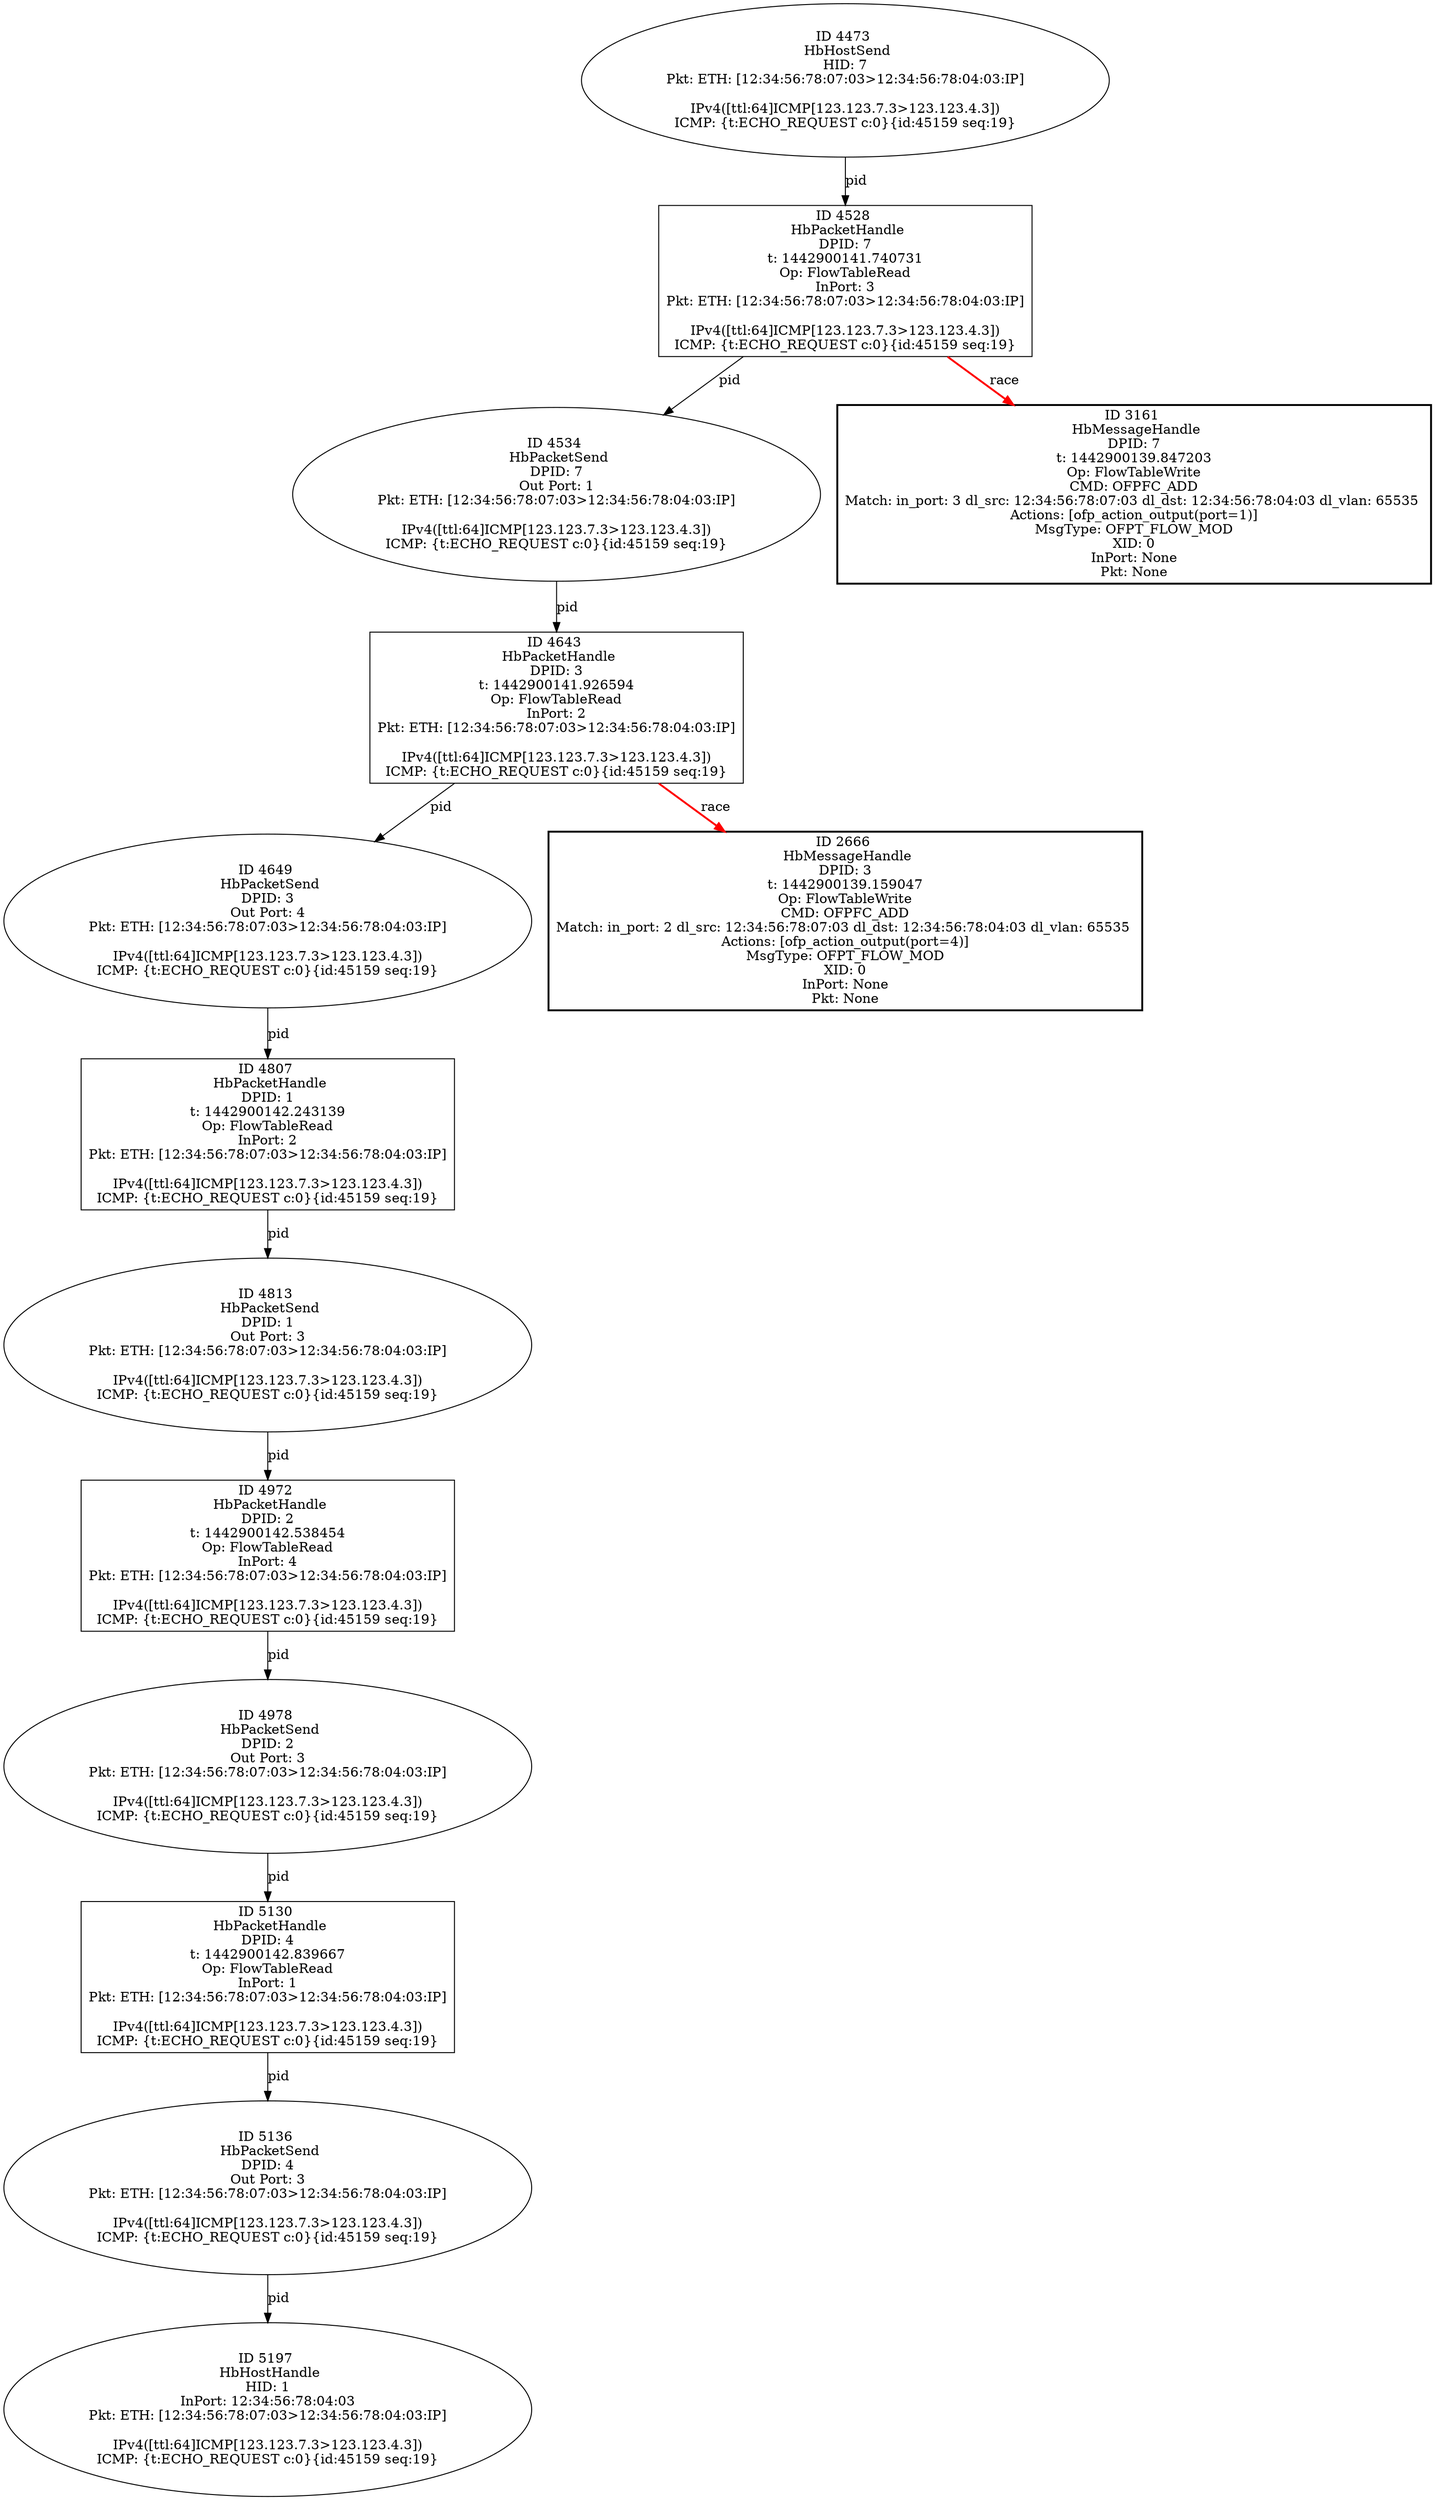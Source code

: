 strict digraph G {
5136 [shape=oval, event=<hb_events.HbPacketSend object at 0x10c0047d0>, label="ID 5136 
 HbPacketSend
DPID: 4
Out Port: 3
Pkt: ETH: [12:34:56:78:07:03>12:34:56:78:04:03:IP]

IPv4([ttl:64]ICMP[123.123.7.3>123.123.4.3])
ICMP: {t:ECHO_REQUEST c:0}{id:45159 seq:19}"];
4643 [shape=box, event=<hb_events.HbPacketHandle object at 0x10bd24910>, label="ID 4643 
 HbPacketHandle
DPID: 3
t: 1442900141.926594
Op: FlowTableRead
InPort: 2
Pkt: ETH: [12:34:56:78:07:03>12:34:56:78:04:03:IP]

IPv4([ttl:64]ICMP[123.123.7.3>123.123.4.3])
ICMP: {t:ECHO_REQUEST c:0}{id:45159 seq:19}"];
4807 [shape=box, event=<hb_events.HbPacketHandle object at 0x10bdf0810>, label="ID 4807 
 HbPacketHandle
DPID: 1
t: 1442900142.243139
Op: FlowTableRead
InPort: 2
Pkt: ETH: [12:34:56:78:07:03>12:34:56:78:04:03:IP]

IPv4([ttl:64]ICMP[123.123.7.3>123.123.4.3])
ICMP: {t:ECHO_REQUEST c:0}{id:45159 seq:19}"];
4649 [shape=oval, event=<hb_events.HbPacketSend object at 0x10bd24390>, label="ID 4649 
 HbPacketSend
DPID: 3
Out Port: 4
Pkt: ETH: [12:34:56:78:07:03>12:34:56:78:04:03:IP]

IPv4([ttl:64]ICMP[123.123.7.3>123.123.4.3])
ICMP: {t:ECHO_REQUEST c:0}{id:45159 seq:19}"];
5130 [shape=box, event=<hb_events.HbPacketHandle object at 0x10c004350>, label="ID 5130 
 HbPacketHandle
DPID: 4
t: 1442900142.839667
Op: FlowTableRead
InPort: 1
Pkt: ETH: [12:34:56:78:07:03>12:34:56:78:04:03:IP]

IPv4([ttl:64]ICMP[123.123.7.3>123.123.4.3])
ICMP: {t:ECHO_REQUEST c:0}{id:45159 seq:19}"];
4972 [shape=box, event=<hb_events.HbPacketHandle object at 0x10bf09cd0>, label="ID 4972 
 HbPacketHandle
DPID: 2
t: 1442900142.538454
Op: FlowTableRead
InPort: 4
Pkt: ETH: [12:34:56:78:07:03>12:34:56:78:04:03:IP]

IPv4([ttl:64]ICMP[123.123.7.3>123.123.4.3])
ICMP: {t:ECHO_REQUEST c:0}{id:45159 seq:19}"];
4813 [shape=oval, event=<hb_events.HbPacketSend object at 0x10bdf0790>, label="ID 4813 
 HbPacketSend
DPID: 1
Out Port: 3
Pkt: ETH: [12:34:56:78:07:03>12:34:56:78:04:03:IP]

IPv4([ttl:64]ICMP[123.123.7.3>123.123.4.3])
ICMP: {t:ECHO_REQUEST c:0}{id:45159 seq:19}"];
5197 [shape=oval, event=<hb_events.HbHostHandle object at 0x10c0e1350>, label="ID 5197 
 HbHostHandle
HID: 1
InPort: 12:34:56:78:04:03
Pkt: ETH: [12:34:56:78:07:03>12:34:56:78:04:03:IP]

IPv4([ttl:64]ICMP[123.123.7.3>123.123.4.3])
ICMP: {t:ECHO_REQUEST c:0}{id:45159 seq:19}"];
4528 [shape=box, event=<hb_events.HbPacketHandle object at 0x10bc9b990>, label="ID 4528 
 HbPacketHandle
DPID: 7
t: 1442900141.740731
Op: FlowTableRead
InPort: 3
Pkt: ETH: [12:34:56:78:07:03>12:34:56:78:04:03:IP]

IPv4([ttl:64]ICMP[123.123.7.3>123.123.4.3])
ICMP: {t:ECHO_REQUEST c:0}{id:45159 seq:19}"];
4978 [shape=oval, event=<hb_events.HbPacketSend object at 0x10bef4550>, label="ID 4978 
 HbPacketSend
DPID: 2
Out Port: 3
Pkt: ETH: [12:34:56:78:07:03>12:34:56:78:04:03:IP]

IPv4([ttl:64]ICMP[123.123.7.3>123.123.4.3])
ICMP: {t:ECHO_REQUEST c:0}{id:45159 seq:19}"];
4534 [shape=oval, event=<hb_events.HbPacketSend object at 0x10bc9be50>, label="ID 4534 
 HbPacketSend
DPID: 7
Out Port: 1
Pkt: ETH: [12:34:56:78:07:03>12:34:56:78:04:03:IP]

IPv4([ttl:64]ICMP[123.123.7.3>123.123.4.3])
ICMP: {t:ECHO_REQUEST c:0}{id:45159 seq:19}"];
3161 [shape=box, style=bold, event=<hb_events.HbMessageHandle object at 0x10b6031d0>, label="ID 3161 
 HbMessageHandle
DPID: 7
t: 1442900139.847203
Op: FlowTableWrite
CMD: OFPFC_ADD
Match: in_port: 3 dl_src: 12:34:56:78:07:03 dl_dst: 12:34:56:78:04:03 dl_vlan: 65535 
Actions: [ofp_action_output(port=1)]
MsgType: OFPT_FLOW_MOD
XID: 0
InPort: None
Pkt: None"];
4473 [shape=oval, event=<hb_events.HbHostSend object at 0x10bc3f210>, label="ID 4473 
 HbHostSend
HID: 7
Pkt: ETH: [12:34:56:78:07:03>12:34:56:78:04:03:IP]

IPv4([ttl:64]ICMP[123.123.7.3>123.123.4.3])
ICMP: {t:ECHO_REQUEST c:0}{id:45159 seq:19}"];
2666 [shape=box, style=bold, event=<hb_events.HbMessageHandle object at 0x10b261b10>, label="ID 2666 
 HbMessageHandle
DPID: 3
t: 1442900139.159047
Op: FlowTableWrite
CMD: OFPFC_ADD
Match: in_port: 2 dl_src: 12:34:56:78:07:03 dl_dst: 12:34:56:78:04:03 dl_vlan: 65535 
Actions: [ofp_action_output(port=4)]
MsgType: OFPT_FLOW_MOD
XID: 0
InPort: None
Pkt: None"];
4528 -> 3161  [harmful=True, color=red, style=bold, rel=race, label=race];
4528 -> 4534  [rel=pid, label=pid];
4643 -> 4649  [rel=pid, label=pid];
4643 -> 2666  [harmful=True, color=red, style=bold, rel=race, label=race];
4807 -> 4813  [rel=pid, label=pid];
4649 -> 4807  [rel=pid, label=pid];
5130 -> 5136  [rel=pid, label=pid];
4972 -> 4978  [rel=pid, label=pid];
4813 -> 4972  [rel=pid, label=pid];
5136 -> 5197  [rel=pid, label=pid];
4978 -> 5130  [rel=pid, label=pid];
4534 -> 4643  [rel=pid, label=pid];
4473 -> 4528  [rel=pid, label=pid];
}
